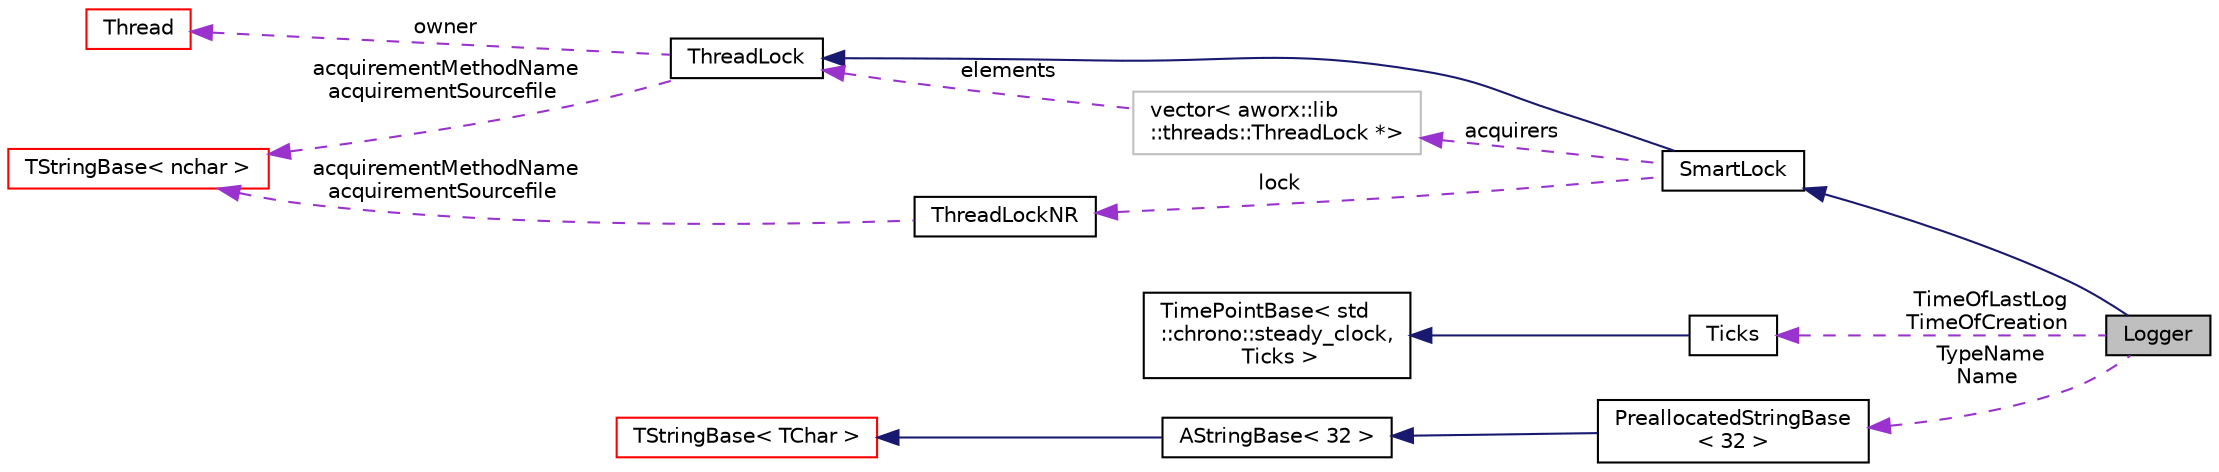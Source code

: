 digraph "Logger"
{
  edge [fontname="Helvetica",fontsize="10",labelfontname="Helvetica",labelfontsize="10"];
  node [fontname="Helvetica",fontsize="10",shape=record];
  rankdir="LR";
  Node12 [label="Logger",height=0.2,width=0.4,color="black", fillcolor="grey75", style="filled", fontcolor="black"];
  Node13 -> Node12 [dir="back",color="midnightblue",fontsize="10",style="solid",fontname="Helvetica"];
  Node13 [label="SmartLock",height=0.2,width=0.4,color="black", fillcolor="white", style="filled",URL="$classaworx_1_1lib_1_1threads_1_1SmartLock.html"];
  Node14 -> Node13 [dir="back",color="midnightblue",fontsize="10",style="solid",fontname="Helvetica"];
  Node14 [label="ThreadLock",height=0.2,width=0.4,color="black", fillcolor="white", style="filled",URL="$classaworx_1_1lib_1_1threads_1_1ThreadLock.html"];
  Node15 -> Node14 [dir="back",color="darkorchid3",fontsize="10",style="dashed",label=" owner" ,fontname="Helvetica"];
  Node15 [label="Thread",height=0.2,width=0.4,color="red", fillcolor="white", style="filled",URL="$classaworx_1_1lib_1_1threads_1_1Thread.html"];
  Node23 -> Node14 [dir="back",color="darkorchid3",fontsize="10",style="dashed",label=" acquirementMethodName\nacquirementSourcefile" ,fontname="Helvetica"];
  Node23 [label="TStringBase\< nchar \>",height=0.2,width=0.4,color="red", fillcolor="white", style="filled",URL="$classaworx_1_1lib_1_1strings_1_1TStringBase.html"];
  Node25 -> Node13 [dir="back",color="darkorchid3",fontsize="10",style="dashed",label=" lock" ,fontname="Helvetica"];
  Node25 [label="ThreadLockNR",height=0.2,width=0.4,color="black", fillcolor="white", style="filled",URL="$classaworx_1_1lib_1_1threads_1_1ThreadLockNR.html"];
  Node23 -> Node25 [dir="back",color="darkorchid3",fontsize="10",style="dashed",label=" acquirementMethodName\nacquirementSourcefile" ,fontname="Helvetica"];
  Node26 -> Node13 [dir="back",color="darkorchid3",fontsize="10",style="dashed",label=" acquirers" ,fontname="Helvetica"];
  Node26 [label="vector\< aworx::lib\l::threads::ThreadLock *\>",height=0.2,width=0.4,color="grey75", fillcolor="white", style="filled"];
  Node14 -> Node26 [dir="back",color="darkorchid3",fontsize="10",style="dashed",label=" elements" ,fontname="Helvetica"];
  Node27 -> Node12 [dir="back",color="darkorchid3",fontsize="10",style="dashed",label=" TimeOfLastLog\nTimeOfCreation" ,fontname="Helvetica"];
  Node27 [label="Ticks",height=0.2,width=0.4,color="black", fillcolor="white", style="filled",URL="$classaworx_1_1lib_1_1time_1_1Ticks.html"];
  Node28 -> Node27 [dir="back",color="midnightblue",fontsize="10",style="solid",fontname="Helvetica"];
  Node28 [label="TimePointBase\< std\l::chrono::steady_clock,\l Ticks \>",height=0.2,width=0.4,color="black", fillcolor="white", style="filled",URL="$classaworx_1_1lib_1_1time_1_1TimePointBase.html"];
  Node29 -> Node12 [dir="back",color="darkorchid3",fontsize="10",style="dashed",label=" TypeName\nName" ,fontname="Helvetica"];
  Node29 [label="PreallocatedStringBase\l\< 32 \>",height=0.2,width=0.4,color="black", fillcolor="white", style="filled",URL="$classaworx_1_1lib_1_1strings_1_1PreallocatedStringBase.html"];
  Node30 -> Node29 [dir="back",color="midnightblue",fontsize="10",style="solid",fontname="Helvetica"];
  Node30 [label="AStringBase\< 32 \>",height=0.2,width=0.4,color="black", fillcolor="white", style="filled",URL="$classaworx_1_1lib_1_1strings_1_1AStringBase.html"];
  Node19 -> Node30 [dir="back",color="midnightblue",fontsize="10",style="solid",fontname="Helvetica"];
  Node19 [label="TStringBase\< TChar \>",height=0.2,width=0.4,color="red", fillcolor="white", style="filled",URL="$classaworx_1_1lib_1_1strings_1_1TStringBase.html"];
}
